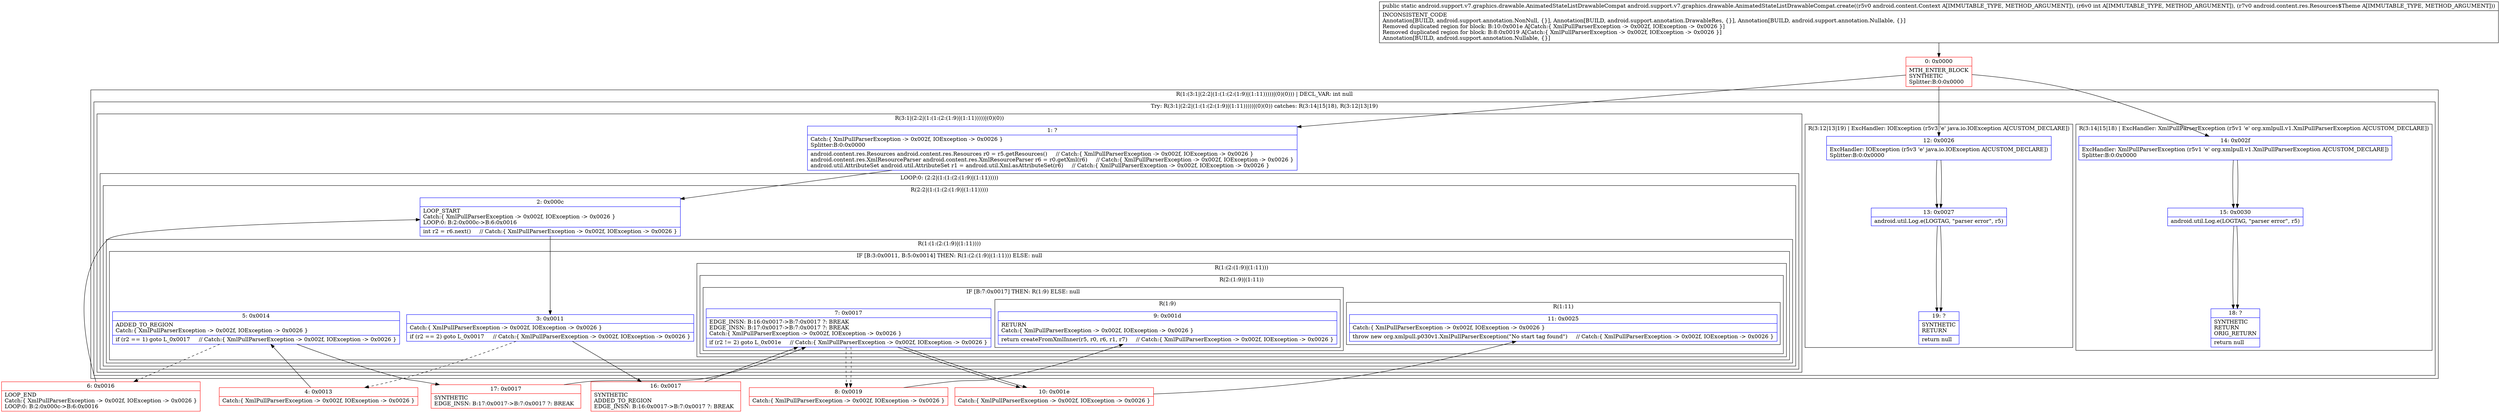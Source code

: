 digraph "CFG forandroid.support.v7.graphics.drawable.AnimatedStateListDrawableCompat.create(Landroid\/content\/Context;ILandroid\/content\/res\/Resources$Theme;)Landroid\/support\/v7\/graphics\/drawable\/AnimatedStateListDrawableCompat;" {
subgraph cluster_Region_947662351 {
label = "R(1:(3:1|(2:2|(1:(1:(2:(1:9)|(1:11)))))|(0)(0))) | DECL_VAR: int null\l";
node [shape=record,color=blue];
subgraph cluster_TryCatchRegion_1229515739 {
label = "Try: R(3:1|(2:2|(1:(1:(2:(1:9)|(1:11)))))|(0)(0)) catches: R(3:14|15|18), R(3:12|13|19)";
node [shape=record,color=blue];
subgraph cluster_Region_102785344 {
label = "R(3:1|(2:2|(1:(1:(2:(1:9)|(1:11)))))|(0)(0))";
node [shape=record,color=blue];
Node_1 [shape=record,label="{1\:\ ?|Catch:\{ XmlPullParserException \-\> 0x002f, IOException \-\> 0x0026 \}\lSplitter:B:0:0x0000\l|android.content.res.Resources android.content.res.Resources r0 = r5.getResources()     \/\/ Catch:\{ XmlPullParserException \-\> 0x002f, IOException \-\> 0x0026 \}\landroid.content.res.XmlResourceParser android.content.res.XmlResourceParser r6 = r0.getXml(r6)     \/\/ Catch:\{ XmlPullParserException \-\> 0x002f, IOException \-\> 0x0026 \}\landroid.util.AttributeSet android.util.AttributeSet r1 = android.util.Xml.asAttributeSet(r6)     \/\/ Catch:\{ XmlPullParserException \-\> 0x002f, IOException \-\> 0x0026 \}\l}"];
subgraph cluster_LoopRegion_883716103 {
label = "LOOP:0: (2:2|(1:(1:(2:(1:9)|(1:11)))))";
node [shape=record,color=blue];
subgraph cluster_Region_1302068881 {
label = "R(2:2|(1:(1:(2:(1:9)|(1:11)))))";
node [shape=record,color=blue];
Node_2 [shape=record,label="{2\:\ 0x000c|LOOP_START\lCatch:\{ XmlPullParserException \-\> 0x002f, IOException \-\> 0x0026 \}\lLOOP:0: B:2:0x000c\-\>B:6:0x0016\l|int r2 = r6.next()     \/\/ Catch:\{ XmlPullParserException \-\> 0x002f, IOException \-\> 0x0026 \}\l}"];
subgraph cluster_Region_1186167780 {
label = "R(1:(1:(2:(1:9)|(1:11))))";
node [shape=record,color=blue];
subgraph cluster_IfRegion_54174402 {
label = "IF [B:3:0x0011, B:5:0x0014] THEN: R(1:(2:(1:9)|(1:11))) ELSE: null";
node [shape=record,color=blue];
Node_3 [shape=record,label="{3\:\ 0x0011|Catch:\{ XmlPullParserException \-\> 0x002f, IOException \-\> 0x0026 \}\l|if (r2 == 2) goto L_0x0017     \/\/ Catch:\{ XmlPullParserException \-\> 0x002f, IOException \-\> 0x0026 \}\l}"];
Node_5 [shape=record,label="{5\:\ 0x0014|ADDED_TO_REGION\lCatch:\{ XmlPullParserException \-\> 0x002f, IOException \-\> 0x0026 \}\l|if (r2 == 1) goto L_0x0017     \/\/ Catch:\{ XmlPullParserException \-\> 0x002f, IOException \-\> 0x0026 \}\l}"];
subgraph cluster_Region_535177579 {
label = "R(1:(2:(1:9)|(1:11)))";
node [shape=record,color=blue];
subgraph cluster_Region_293474175 {
label = "R(2:(1:9)|(1:11))";
node [shape=record,color=blue];
subgraph cluster_IfRegion_110487940 {
label = "IF [B:7:0x0017] THEN: R(1:9) ELSE: null";
node [shape=record,color=blue];
Node_7 [shape=record,label="{7\:\ 0x0017|EDGE_INSN: B:16:0x0017\-\>B:7:0x0017 ?: BREAK  \lEDGE_INSN: B:17:0x0017\-\>B:7:0x0017 ?: BREAK  \lCatch:\{ XmlPullParserException \-\> 0x002f, IOException \-\> 0x0026 \}\l|if (r2 != 2) goto L_0x001e     \/\/ Catch:\{ XmlPullParserException \-\> 0x002f, IOException \-\> 0x0026 \}\l}"];
subgraph cluster_Region_310131607 {
label = "R(1:9)";
node [shape=record,color=blue];
Node_9 [shape=record,label="{9\:\ 0x001d|RETURN\lCatch:\{ XmlPullParserException \-\> 0x002f, IOException \-\> 0x0026 \}\l|return createFromXmlInner(r5, r0, r6, r1, r7)     \/\/ Catch:\{ XmlPullParserException \-\> 0x002f, IOException \-\> 0x0026 \}\l}"];
}
}
subgraph cluster_Region_1174763807 {
label = "R(1:11)";
node [shape=record,color=blue];
Node_11 [shape=record,label="{11\:\ 0x0025|Catch:\{ XmlPullParserException \-\> 0x002f, IOException \-\> 0x0026 \}\l|throw new org.xmlpull.p030v1.XmlPullParserException(\"No start tag found\")     \/\/ Catch:\{ XmlPullParserException \-\> 0x002f, IOException \-\> 0x0026 \}\l}"];
}
}
}
}
}
}
}
subgraph cluster_IfRegion_1975966274 {
label = "IF [B:7:0x0017] THEN: R(0) ELSE: R(0)";
node [shape=record,color=blue];
Node_7 [shape=record,label="{7\:\ 0x0017|EDGE_INSN: B:16:0x0017\-\>B:7:0x0017 ?: BREAK  \lEDGE_INSN: B:17:0x0017\-\>B:7:0x0017 ?: BREAK  \lCatch:\{ XmlPullParserException \-\> 0x002f, IOException \-\> 0x0026 \}\l|if (r2 != 2) goto L_0x001e     \/\/ Catch:\{ XmlPullParserException \-\> 0x002f, IOException \-\> 0x0026 \}\l}"];
subgraph cluster_Region_464803424 {
label = "R(0)";
node [shape=record,color=blue];
}
subgraph cluster_Region_892832012 {
label = "R(0)";
node [shape=record,color=blue];
}
}
}
subgraph cluster_Region_1414757666 {
label = "R(3:14|15|18) | ExcHandler: XmlPullParserException (r5v1 'e' org.xmlpull.v1.XmlPullParserException A[CUSTOM_DECLARE])\l";
node [shape=record,color=blue];
Node_14 [shape=record,label="{14\:\ 0x002f|ExcHandler: XmlPullParserException (r5v1 'e' org.xmlpull.v1.XmlPullParserException A[CUSTOM_DECLARE])\lSplitter:B:0:0x0000\l}"];
Node_15 [shape=record,label="{15\:\ 0x0030|android.util.Log.e(LOGTAG, \"parser error\", r5)\l}"];
Node_18 [shape=record,label="{18\:\ ?|SYNTHETIC\lRETURN\lORIG_RETURN\l|return null\l}"];
}
subgraph cluster_Region_963853110 {
label = "R(3:12|13|19) | ExcHandler: IOException (r5v3 'e' java.io.IOException A[CUSTOM_DECLARE])\l";
node [shape=record,color=blue];
Node_12 [shape=record,label="{12\:\ 0x0026|ExcHandler: IOException (r5v3 'e' java.io.IOException A[CUSTOM_DECLARE])\lSplitter:B:0:0x0000\l}"];
Node_13 [shape=record,label="{13\:\ 0x0027|android.util.Log.e(LOGTAG, \"parser error\", r5)\l}"];
Node_19 [shape=record,label="{19\:\ ?|SYNTHETIC\lRETURN\l|return null\l}"];
}
}
}
subgraph cluster_Region_1414757666 {
label = "R(3:14|15|18) | ExcHandler: XmlPullParserException (r5v1 'e' org.xmlpull.v1.XmlPullParserException A[CUSTOM_DECLARE])\l";
node [shape=record,color=blue];
Node_14 [shape=record,label="{14\:\ 0x002f|ExcHandler: XmlPullParserException (r5v1 'e' org.xmlpull.v1.XmlPullParserException A[CUSTOM_DECLARE])\lSplitter:B:0:0x0000\l}"];
Node_15 [shape=record,label="{15\:\ 0x0030|android.util.Log.e(LOGTAG, \"parser error\", r5)\l}"];
Node_18 [shape=record,label="{18\:\ ?|SYNTHETIC\lRETURN\lORIG_RETURN\l|return null\l}"];
}
subgraph cluster_Region_963853110 {
label = "R(3:12|13|19) | ExcHandler: IOException (r5v3 'e' java.io.IOException A[CUSTOM_DECLARE])\l";
node [shape=record,color=blue];
Node_12 [shape=record,label="{12\:\ 0x0026|ExcHandler: IOException (r5v3 'e' java.io.IOException A[CUSTOM_DECLARE])\lSplitter:B:0:0x0000\l}"];
Node_13 [shape=record,label="{13\:\ 0x0027|android.util.Log.e(LOGTAG, \"parser error\", r5)\l}"];
Node_19 [shape=record,label="{19\:\ ?|SYNTHETIC\lRETURN\l|return null\l}"];
}
Node_0 [shape=record,color=red,label="{0\:\ 0x0000|MTH_ENTER_BLOCK\lSYNTHETIC\lSplitter:B:0:0x0000\l}"];
Node_4 [shape=record,color=red,label="{4\:\ 0x0013|Catch:\{ XmlPullParserException \-\> 0x002f, IOException \-\> 0x0026 \}\l}"];
Node_6 [shape=record,color=red,label="{6\:\ 0x0016|LOOP_END\lCatch:\{ XmlPullParserException \-\> 0x002f, IOException \-\> 0x0026 \}\lLOOP:0: B:2:0x000c\-\>B:6:0x0016\l}"];
Node_8 [shape=record,color=red,label="{8\:\ 0x0019|Catch:\{ XmlPullParserException \-\> 0x002f, IOException \-\> 0x0026 \}\l}"];
Node_10 [shape=record,color=red,label="{10\:\ 0x001e|Catch:\{ XmlPullParserException \-\> 0x002f, IOException \-\> 0x0026 \}\l}"];
Node_16 [shape=record,color=red,label="{16\:\ 0x0017|SYNTHETIC\lADDED_TO_REGION\lEDGE_INSN: B:16:0x0017\-\>B:7:0x0017 ?: BREAK  \l}"];
Node_17 [shape=record,color=red,label="{17\:\ 0x0017|SYNTHETIC\lEDGE_INSN: B:17:0x0017\-\>B:7:0x0017 ?: BREAK  \l}"];
MethodNode[shape=record,label="{public static android.support.v7.graphics.drawable.AnimatedStateListDrawableCompat android.support.v7.graphics.drawable.AnimatedStateListDrawableCompat.create((r5v0 android.content.Context A[IMMUTABLE_TYPE, METHOD_ARGUMENT]), (r6v0 int A[IMMUTABLE_TYPE, METHOD_ARGUMENT]), (r7v0 android.content.res.Resources$Theme A[IMMUTABLE_TYPE, METHOD_ARGUMENT]))  | INCONSISTENT_CODE\lAnnotation[BUILD, android.support.annotation.NonNull, \{\}], Annotation[BUILD, android.support.annotation.DrawableRes, \{\}], Annotation[BUILD, android.support.annotation.Nullable, \{\}]\lRemoved duplicated region for block: B:10:0x001e A[Catch:\{ XmlPullParserException \-\> 0x002f, IOException \-\> 0x0026 \}]\lRemoved duplicated region for block: B:8:0x0019 A[Catch:\{ XmlPullParserException \-\> 0x002f, IOException \-\> 0x0026 \}]\lAnnotation[BUILD, android.support.annotation.Nullable, \{\}]\l}"];
MethodNode -> Node_0;
Node_1 -> Node_2;
Node_2 -> Node_3;
Node_3 -> Node_4[style=dashed];
Node_3 -> Node_16;
Node_5 -> Node_6[style=dashed];
Node_5 -> Node_17;
Node_7 -> Node_8[style=dashed];
Node_7 -> Node_10;
Node_7 -> Node_8[style=dashed];
Node_7 -> Node_10;
Node_14 -> Node_15;
Node_15 -> Node_18;
Node_12 -> Node_13;
Node_13 -> Node_19;
Node_14 -> Node_15;
Node_15 -> Node_18;
Node_12 -> Node_13;
Node_13 -> Node_19;
Node_0 -> Node_1;
Node_0 -> Node_14;
Node_0 -> Node_12;
Node_4 -> Node_5;
Node_6 -> Node_2;
Node_8 -> Node_9;
Node_10 -> Node_11;
Node_16 -> Node_7;
Node_17 -> Node_7;
}

